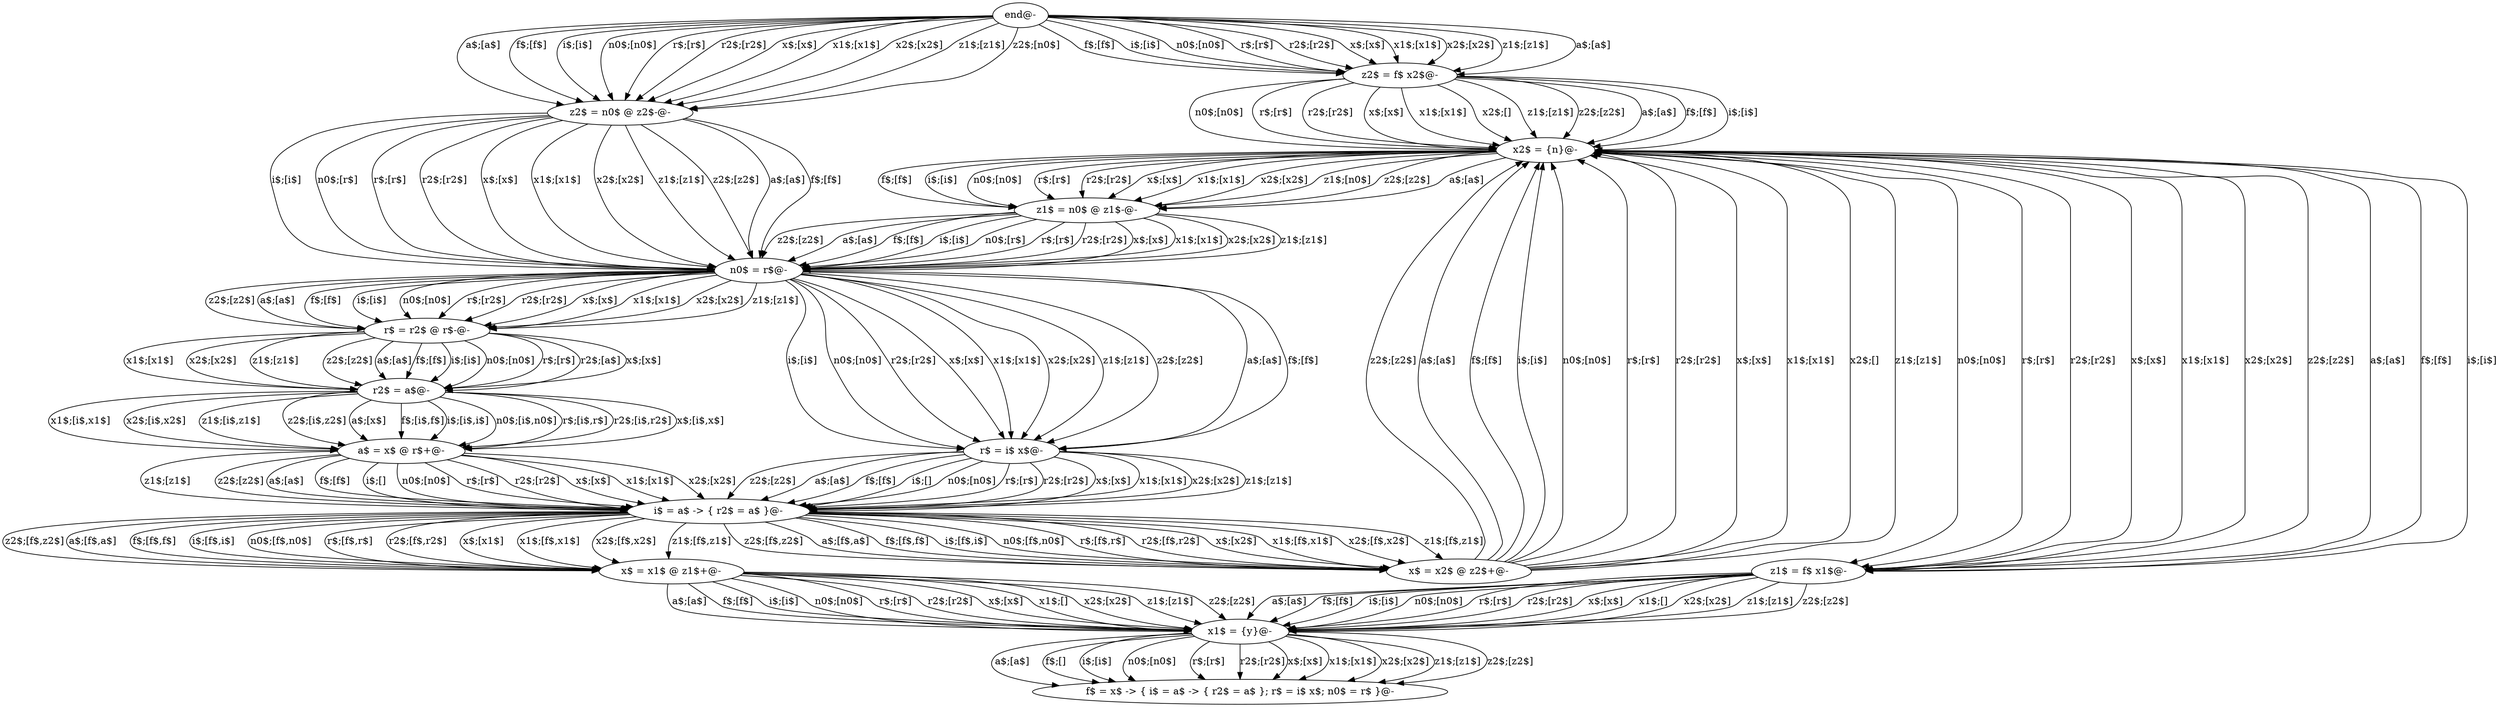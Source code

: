 digraph pds {
    0[label="x1$ = {y}@-"];
    1[label="f$ = x$ -> { i$ = a$ -> { r2$ = a$ }; r$ = i$ x$; n0$ = r$ }@-"];
    0 -> 1[label="a$;[a$]"];
    2[label="r$ = i$ x$@-"];
    3[label="i$ = a$ -> { r2$ = a$ }@-"];
    2 -> 3[label="a$;[a$]"];
    4[label="a$ = x$ @ r$+@-"];
    4 -> 3[label="a$;[a$]"];
    5[label="z1$ = n0$ @ z1$-@-"];
    6[label="n0$ = r$@-"];
    5 -> 6[label="a$;[a$]"];
    7[label="z2$ = n0$ @ z2$-@-"];
    7 -> 6[label="a$;[a$]"];
    6 -> 2[label="a$;[a$]"];
    8[label="r$ = r2$ @ r$-@-"];
    9[label="r2$ = a$@-"];
    8 -> 9[label="a$;[a$]"];
    10[label="z1$ = f$ x1$@-"];
    10 -> 0[label="a$;[a$]"];
    11[label="x$ = x1$ @ z1$+@-"];
    11 -> 0[label="a$;[a$]"];
    12[label="z2$ = f$ x2$@-"];
    13[label="x2$ = {n}@-"];
    12 -> 13[label="a$;[a$]"];
    14[label="x$ = x2$ @ z2$+@-"];
    14 -> 13[label="a$;[a$]"];
    13 -> 10[label="a$;[a$]"];
    15[label="end@-"];
    15 -> 12[label="a$;[a$]"];
    9 -> 4[label="a$;[x$]"];
    3 -> 11[label="a$;[f$,a$]"];
    3 -> 14[label="a$;[f$,a$]"];
    6 -> 8[label="a$;[a$]"];
    13 -> 5[label="a$;[a$]"];
    15 -> 7[label="a$;[a$]"];
    0 -> 1[label="f$;[]"];
    2 -> 3[label="f$;[f$]"];
    4 -> 3[label="f$;[f$]"];
    5 -> 6[label="f$;[f$]"];
    7 -> 6[label="f$;[f$]"];
    6 -> 2[label="f$;[f$]"];
    8 -> 9[label="f$;[f$]"];
    10 -> 0[label="f$;[f$]"];
    11 -> 0[label="f$;[f$]"];
    12 -> 13[label="f$;[f$]"];
    14 -> 13[label="f$;[f$]"];
    13 -> 10[label="f$;[f$]"];
    15 -> 12[label="f$;[f$]"];
    9 -> 4[label="f$;[i$,f$]"];
    3 -> 11[label="f$;[f$,f$]"];
    3 -> 14[label="f$;[f$,f$]"];
    6 -> 8[label="f$;[f$]"];
    13 -> 5[label="f$;[f$]"];
    15 -> 7[label="f$;[f$]"];
    0 -> 1[label="i$;[i$]"];
    2 -> 3[label="i$;[]"];
    4 -> 3[label="i$;[]"];
    5 -> 6[label="i$;[i$]"];
    7 -> 6[label="i$;[i$]"];
    6 -> 2[label="i$;[i$]"];
    8 -> 9[label="i$;[i$]"];
    10 -> 0[label="i$;[i$]"];
    11 -> 0[label="i$;[i$]"];
    12 -> 13[label="i$;[i$]"];
    14 -> 13[label="i$;[i$]"];
    13 -> 10[label="i$;[i$]"];
    15 -> 12[label="i$;[i$]"];
    9 -> 4[label="i$;[i$,i$]"];
    3 -> 11[label="i$;[f$,i$]"];
    3 -> 14[label="i$;[f$,i$]"];
    6 -> 8[label="i$;[i$]"];
    13 -> 5[label="i$;[i$]"];
    15 -> 7[label="i$;[i$]"];
    0 -> 1[label="n0$;[n0$]"];
    2 -> 3[label="n0$;[n0$]"];
    4 -> 3[label="n0$;[n0$]"];
    5 -> 6[label="n0$;[r$]"];
    7 -> 6[label="n0$;[r$]"];
    6 -> 2[label="n0$;[n0$]"];
    8 -> 9[label="n0$;[n0$]"];
    10 -> 0[label="n0$;[n0$]"];
    11 -> 0[label="n0$;[n0$]"];
    12 -> 13[label="n0$;[n0$]"];
    14 -> 13[label="n0$;[n0$]"];
    13 -> 10[label="n0$;[n0$]"];
    15 -> 12[label="n0$;[n0$]"];
    9 -> 4[label="n0$;[i$,n0$]"];
    3 -> 11[label="n0$;[f$,n0$]"];
    3 -> 14[label="n0$;[f$,n0$]"];
    6 -> 8[label="n0$;[n0$]"];
    13 -> 5[label="n0$;[n0$]"];
    15 -> 7[label="n0$;[n0$]"];
    0 -> 1[label="r$;[r$]"];
    2 -> 3[label="r$;[r$]"];
    4 -> 3[label="r$;[r$]"];
    5 -> 6[label="r$;[r$]"];
    7 -> 6[label="r$;[r$]"];
    8 -> 9[label="r$;[r$]"];
    10 -> 0[label="r$;[r$]"];
    11 -> 0[label="r$;[r$]"];
    12 -> 13[label="r$;[r$]"];
    14 -> 13[label="r$;[r$]"];
    13 -> 10[label="r$;[r$]"];
    15 -> 12[label="r$;[r$]"];
    9 -> 4[label="r$;[i$,r$]"];
    3 -> 11[label="r$;[f$,r$]"];
    3 -> 14[label="r$;[f$,r$]"];
    6 -> 8[label="r$;[r2$]"];
    13 -> 5[label="r$;[r$]"];
    15 -> 7[label="r$;[r$]"];
    0 -> 1[label="r2$;[r2$]"];
    2 -> 3[label="r2$;[r2$]"];
    4 -> 3[label="r2$;[r2$]"];
    5 -> 6[label="r2$;[r2$]"];
    7 -> 6[label="r2$;[r2$]"];
    6 -> 2[label="r2$;[r2$]"];
    8 -> 9[label="r2$;[a$]"];
    10 -> 0[label="r2$;[r2$]"];
    11 -> 0[label="r2$;[r2$]"];
    12 -> 13[label="r2$;[r2$]"];
    14 -> 13[label="r2$;[r2$]"];
    13 -> 10[label="r2$;[r2$]"];
    15 -> 12[label="r2$;[r2$]"];
    9 -> 4[label="r2$;[i$,r2$]"];
    3 -> 11[label="r2$;[f$,r2$]"];
    3 -> 14[label="r2$;[f$,r2$]"];
    6 -> 8[label="r2$;[r2$]"];
    13 -> 5[label="r2$;[r2$]"];
    15 -> 7[label="r2$;[r2$]"];
    0 -> 1[label="x$;[x$]"];
    2 -> 3[label="x$;[x$]"];
    4 -> 3[label="x$;[x$]"];
    5 -> 6[label="x$;[x$]"];
    7 -> 6[label="x$;[x$]"];
    6 -> 2[label="x$;[x$]"];
    8 -> 9[label="x$;[x$]"];
    10 -> 0[label="x$;[x$]"];
    11 -> 0[label="x$;[x$]"];
    12 -> 13[label="x$;[x$]"];
    14 -> 13[label="x$;[x$]"];
    13 -> 10[label="x$;[x$]"];
    15 -> 12[label="x$;[x$]"];
    9 -> 4[label="x$;[i$,x$]"];
    3 -> 11[label="x$;[x1$]"];
    3 -> 14[label="x$;[x2$]"];
    6 -> 8[label="x$;[x$]"];
    13 -> 5[label="x$;[x$]"];
    15 -> 7[label="x$;[x$]"];
    0 -> 1[label="x1$;[x1$]"];
    2 -> 3[label="x1$;[x1$]"];
    4 -> 3[label="x1$;[x1$]"];
    5 -> 6[label="x1$;[x1$]"];
    7 -> 6[label="x1$;[x1$]"];
    6 -> 2[label="x1$;[x1$]"];
    8 -> 9[label="x1$;[x1$]"];
    10 -> 0[label="x1$;[]"];
    11 -> 0[label="x1$;[]"];
    12 -> 13[label="x1$;[x1$]"];
    14 -> 13[label="x1$;[x1$]"];
    13 -> 10[label="x1$;[x1$]"];
    15 -> 12[label="x1$;[x1$]"];
    9 -> 4[label="x1$;[i$,x1$]"];
    3 -> 11[label="x1$;[f$,x1$]"];
    3 -> 14[label="x1$;[f$,x1$]"];
    6 -> 8[label="x1$;[x1$]"];
    13 -> 5[label="x1$;[x1$]"];
    15 -> 7[label="x1$;[x1$]"];
    0 -> 1[label="x2$;[x2$]"];
    2 -> 3[label="x2$;[x2$]"];
    4 -> 3[label="x2$;[x2$]"];
    5 -> 6[label="x2$;[x2$]"];
    7 -> 6[label="x2$;[x2$]"];
    6 -> 2[label="x2$;[x2$]"];
    8 -> 9[label="x2$;[x2$]"];
    10 -> 0[label="x2$;[x2$]"];
    11 -> 0[label="x2$;[x2$]"];
    12 -> 13[label="x2$;[]"];
    14 -> 13[label="x2$;[]"];
    13 -> 10[label="x2$;[x2$]"];
    15 -> 12[label="x2$;[x2$]"];
    9 -> 4[label="x2$;[i$,x2$]"];
    3 -> 11[label="x2$;[f$,x2$]"];
    3 -> 14[label="x2$;[f$,x2$]"];
    6 -> 8[label="x2$;[x2$]"];
    13 -> 5[label="x2$;[x2$]"];
    15 -> 7[label="x2$;[x2$]"];
    0 -> 1[label="z1$;[z1$]"];
    2 -> 3[label="z1$;[z1$]"];
    4 -> 3[label="z1$;[z1$]"];
    5 -> 6[label="z1$;[z1$]"];
    7 -> 6[label="z1$;[z1$]"];
    6 -> 2[label="z1$;[z1$]"];
    8 -> 9[label="z1$;[z1$]"];
    10 -> 0[label="z1$;[z1$]"];
    11 -> 0[label="z1$;[z1$]"];
    12 -> 13[label="z1$;[z1$]"];
    14 -> 13[label="z1$;[z1$]"];
    15 -> 12[label="z1$;[z1$]"];
    9 -> 4[label="z1$;[i$,z1$]"];
    3 -> 11[label="z1$;[f$,z1$]"];
    3 -> 14[label="z1$;[f$,z1$]"];
    6 -> 8[label="z1$;[z1$]"];
    13 -> 5[label="z1$;[n0$]"];
    15 -> 7[label="z1$;[z1$]"];
    0 -> 1[label="z2$;[z2$]"];
    2 -> 3[label="z2$;[z2$]"];
    4 -> 3[label="z2$;[z2$]"];
    5 -> 6[label="z2$;[z2$]"];
    7 -> 6[label="z2$;[z2$]"];
    6 -> 2[label="z2$;[z2$]"];
    8 -> 9[label="z2$;[z2$]"];
    10 -> 0[label="z2$;[z2$]"];
    11 -> 0[label="z2$;[z2$]"];
    12 -> 13[label="z2$;[z2$]"];
    14 -> 13[label="z2$;[z2$]"];
    13 -> 10[label="z2$;[z2$]"];
    9 -> 4[label="z2$;[i$,z2$]"];
    3 -> 11[label="z2$;[f$,z2$]"];
    3 -> 14[label="z2$;[f$,z2$]"];
    6 -> 8[label="z2$;[z2$]"];
    13 -> 5[label="z2$;[z2$]"];
    15 -> 7[label="z2$;[n0$]"];
}

